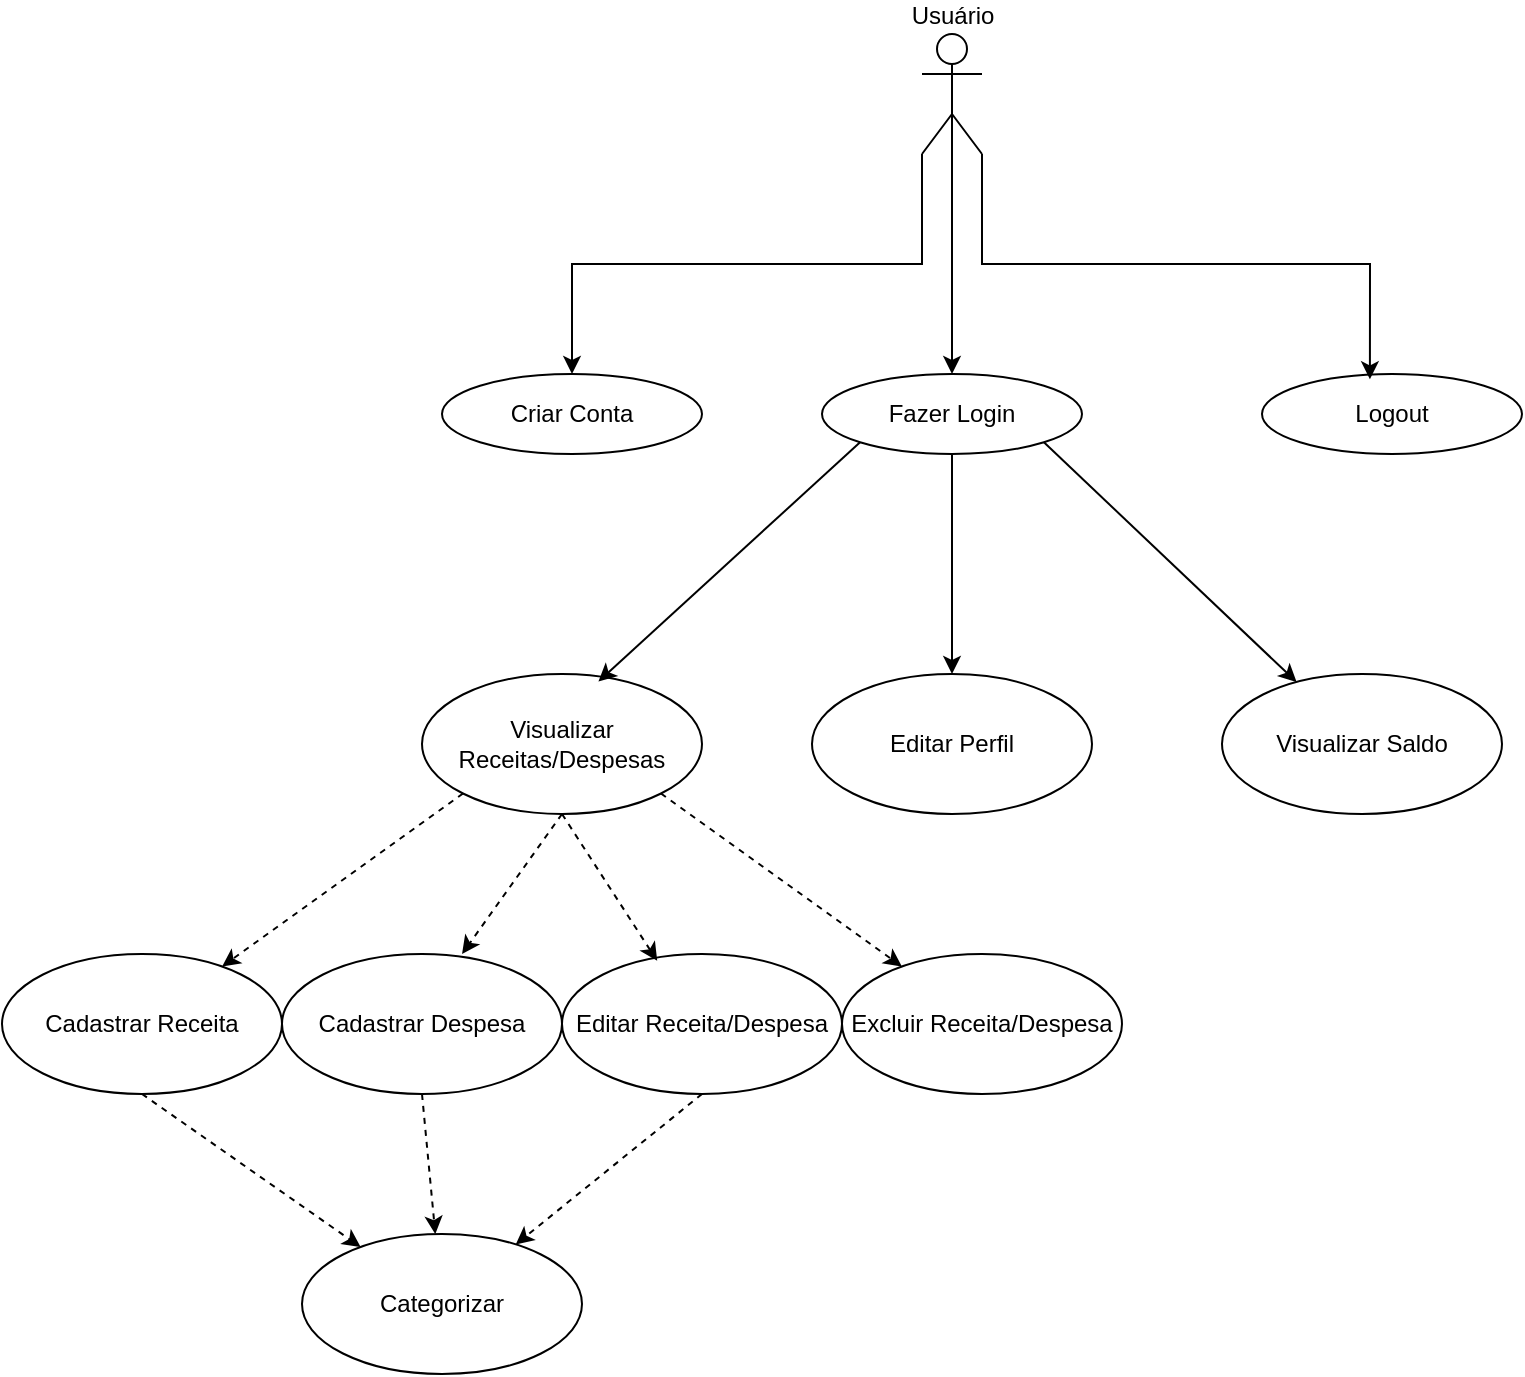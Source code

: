 <mxfile version="26.2.12">
  <diagram name="Página-1" id="x4zjBG85XFKi9NuF4PJC">
    <mxGraphModel dx="2197" dy="1195" grid="1" gridSize="10" guides="1" tooltips="1" connect="1" arrows="1" fold="1" page="1" pageScale="1" pageWidth="1920" pageHeight="1200" math="0" shadow="0">
      <root>
        <mxCell id="0" />
        <mxCell id="1" parent="0" />
        <mxCell id="_4GbciRxM6oLM6v3bBHb-10" style="edgeStyle=orthogonalEdgeStyle;rounded=0;orthogonalLoop=1;jettySize=auto;html=1;exitX=0;exitY=1;exitDx=0;exitDy=0;exitPerimeter=0;entryX=0.5;entryY=0;entryDx=0;entryDy=0;" edge="1" parent="1" source="_4GbciRxM6oLM6v3bBHb-1" target="_4GbciRxM6oLM6v3bBHb-6">
          <mxGeometry relative="1" as="geometry" />
        </mxCell>
        <mxCell id="_4GbciRxM6oLM6v3bBHb-11" style="edgeStyle=orthogonalEdgeStyle;rounded=0;orthogonalLoop=1;jettySize=auto;html=1;exitX=0.5;exitY=0.5;exitDx=0;exitDy=0;exitPerimeter=0;" edge="1" parent="1" source="_4GbciRxM6oLM6v3bBHb-1" target="_4GbciRxM6oLM6v3bBHb-7">
          <mxGeometry relative="1" as="geometry" />
        </mxCell>
        <mxCell id="_4GbciRxM6oLM6v3bBHb-1" value="Usuário" style="shape=umlActor;verticalLabelPosition=top;verticalAlign=bottom;html=1;labelPosition=center;align=center;" vertex="1" parent="1">
          <mxGeometry x="900" y="40" width="30" height="60" as="geometry" />
        </mxCell>
        <mxCell id="_4GbciRxM6oLM6v3bBHb-6" value="Criar Conta" style="ellipse;whiteSpace=wrap;html=1;" vertex="1" parent="1">
          <mxGeometry x="660" y="210" width="130" height="40" as="geometry" />
        </mxCell>
        <mxCell id="_4GbciRxM6oLM6v3bBHb-15" style="edgeStyle=orthogonalEdgeStyle;rounded=0;orthogonalLoop=1;jettySize=auto;html=1;exitX=0.5;exitY=1;exitDx=0;exitDy=0;" edge="1" parent="1" source="_4GbciRxM6oLM6v3bBHb-7" target="_4GbciRxM6oLM6v3bBHb-13">
          <mxGeometry relative="1" as="geometry" />
        </mxCell>
        <mxCell id="_4GbciRxM6oLM6v3bBHb-17" style="rounded=0;orthogonalLoop=1;jettySize=auto;html=1;exitX=1;exitY=1;exitDx=0;exitDy=0;" edge="1" parent="1" source="_4GbciRxM6oLM6v3bBHb-7" target="_4GbciRxM6oLM6v3bBHb-14">
          <mxGeometry relative="1" as="geometry" />
        </mxCell>
        <mxCell id="_4GbciRxM6oLM6v3bBHb-7" value="Fazer Login" style="ellipse;whiteSpace=wrap;html=1;" vertex="1" parent="1">
          <mxGeometry x="850" y="210" width="130" height="40" as="geometry" />
        </mxCell>
        <mxCell id="_4GbciRxM6oLM6v3bBHb-8" value="Logout" style="ellipse;whiteSpace=wrap;html=1;" vertex="1" parent="1">
          <mxGeometry x="1070" y="210" width="130" height="40" as="geometry" />
        </mxCell>
        <mxCell id="_4GbciRxM6oLM6v3bBHb-9" style="edgeStyle=orthogonalEdgeStyle;rounded=0;orthogonalLoop=1;jettySize=auto;html=1;exitX=1;exitY=1;exitDx=0;exitDy=0;exitPerimeter=0;entryX=0.415;entryY=0.066;entryDx=0;entryDy=0;entryPerimeter=0;" edge="1" parent="1" source="_4GbciRxM6oLM6v3bBHb-1" target="_4GbciRxM6oLM6v3bBHb-8">
          <mxGeometry relative="1" as="geometry" />
        </mxCell>
        <mxCell id="_4GbciRxM6oLM6v3bBHb-22" style="rounded=0;orthogonalLoop=1;jettySize=auto;html=1;exitX=1;exitY=1;exitDx=0;exitDy=0;dashed=1;" edge="1" parent="1" source="_4GbciRxM6oLM6v3bBHb-12" target="_4GbciRxM6oLM6v3bBHb-21">
          <mxGeometry relative="1" as="geometry" />
        </mxCell>
        <mxCell id="_4GbciRxM6oLM6v3bBHb-25" style="rounded=0;orthogonalLoop=1;jettySize=auto;html=1;exitX=0;exitY=1;exitDx=0;exitDy=0;dashed=1;" edge="1" parent="1" source="_4GbciRxM6oLM6v3bBHb-12" target="_4GbciRxM6oLM6v3bBHb-18">
          <mxGeometry relative="1" as="geometry" />
        </mxCell>
        <mxCell id="_4GbciRxM6oLM6v3bBHb-12" value="Visualizar Receitas/Despesas" style="ellipse;whiteSpace=wrap;html=1;" vertex="1" parent="1">
          <mxGeometry x="650" y="360" width="140" height="70" as="geometry" />
        </mxCell>
        <mxCell id="_4GbciRxM6oLM6v3bBHb-13" value="Editar Perfil" style="ellipse;whiteSpace=wrap;html=1;" vertex="1" parent="1">
          <mxGeometry x="845" y="360" width="140" height="70" as="geometry" />
        </mxCell>
        <mxCell id="_4GbciRxM6oLM6v3bBHb-14" value="Visualizar Saldo" style="ellipse;whiteSpace=wrap;html=1;" vertex="1" parent="1">
          <mxGeometry x="1050" y="360" width="140" height="70" as="geometry" />
        </mxCell>
        <mxCell id="_4GbciRxM6oLM6v3bBHb-16" style="rounded=0;orthogonalLoop=1;jettySize=auto;html=1;exitX=0;exitY=1;exitDx=0;exitDy=0;entryX=0.63;entryY=0.054;entryDx=0;entryDy=0;entryPerimeter=0;" edge="1" parent="1" source="_4GbciRxM6oLM6v3bBHb-7" target="_4GbciRxM6oLM6v3bBHb-12">
          <mxGeometry relative="1" as="geometry" />
        </mxCell>
        <mxCell id="_4GbciRxM6oLM6v3bBHb-27" style="rounded=0;orthogonalLoop=1;jettySize=auto;html=1;exitX=0.5;exitY=1;exitDx=0;exitDy=0;dashed=1;" edge="1" parent="1" source="_4GbciRxM6oLM6v3bBHb-18" target="_4GbciRxM6oLM6v3bBHb-26">
          <mxGeometry relative="1" as="geometry" />
        </mxCell>
        <mxCell id="_4GbciRxM6oLM6v3bBHb-18" value="Cadastrar Receita" style="ellipse;whiteSpace=wrap;html=1;" vertex="1" parent="1">
          <mxGeometry x="440" y="500" width="140" height="70" as="geometry" />
        </mxCell>
        <mxCell id="_4GbciRxM6oLM6v3bBHb-28" style="rounded=0;orthogonalLoop=1;jettySize=auto;html=1;dashed=1;" edge="1" parent="1" target="_4GbciRxM6oLM6v3bBHb-26">
          <mxGeometry relative="1" as="geometry">
            <mxPoint x="650" y="570" as="sourcePoint" />
          </mxGeometry>
        </mxCell>
        <mxCell id="_4GbciRxM6oLM6v3bBHb-19" value="Cadastrar Despesa" style="ellipse;whiteSpace=wrap;html=1;" vertex="1" parent="1">
          <mxGeometry x="580" y="500" width="140" height="70" as="geometry" />
        </mxCell>
        <mxCell id="_4GbciRxM6oLM6v3bBHb-29" style="rounded=0;orthogonalLoop=1;jettySize=auto;html=1;exitX=0.5;exitY=1;exitDx=0;exitDy=0;dashed=1;" edge="1" parent="1" source="_4GbciRxM6oLM6v3bBHb-20" target="_4GbciRxM6oLM6v3bBHb-26">
          <mxGeometry relative="1" as="geometry" />
        </mxCell>
        <mxCell id="_4GbciRxM6oLM6v3bBHb-20" value="Editar Receita/Despesa" style="ellipse;whiteSpace=wrap;html=1;" vertex="1" parent="1">
          <mxGeometry x="720" y="500" width="140" height="70" as="geometry" />
        </mxCell>
        <mxCell id="_4GbciRxM6oLM6v3bBHb-21" value="Excluir Receita/Despesa" style="ellipse;whiteSpace=wrap;html=1;" vertex="1" parent="1">
          <mxGeometry x="860" y="500" width="140" height="70" as="geometry" />
        </mxCell>
        <mxCell id="_4GbciRxM6oLM6v3bBHb-23" style="rounded=0;orthogonalLoop=1;jettySize=auto;html=1;exitX=0.5;exitY=1;exitDx=0;exitDy=0;entryX=0.34;entryY=0.049;entryDx=0;entryDy=0;entryPerimeter=0;dashed=1;" edge="1" parent="1" source="_4GbciRxM6oLM6v3bBHb-12" target="_4GbciRxM6oLM6v3bBHb-20">
          <mxGeometry relative="1" as="geometry" />
        </mxCell>
        <mxCell id="_4GbciRxM6oLM6v3bBHb-24" style="rounded=0;orthogonalLoop=1;jettySize=auto;html=1;exitX=0.5;exitY=1;exitDx=0;exitDy=0;entryX=0.643;entryY=0;entryDx=0;entryDy=0;entryPerimeter=0;dashed=1;" edge="1" parent="1" source="_4GbciRxM6oLM6v3bBHb-12" target="_4GbciRxM6oLM6v3bBHb-19">
          <mxGeometry relative="1" as="geometry" />
        </mxCell>
        <mxCell id="_4GbciRxM6oLM6v3bBHb-26" value="Categorizar" style="ellipse;whiteSpace=wrap;html=1;" vertex="1" parent="1">
          <mxGeometry x="590" y="640" width="140" height="70" as="geometry" />
        </mxCell>
      </root>
    </mxGraphModel>
  </diagram>
</mxfile>
